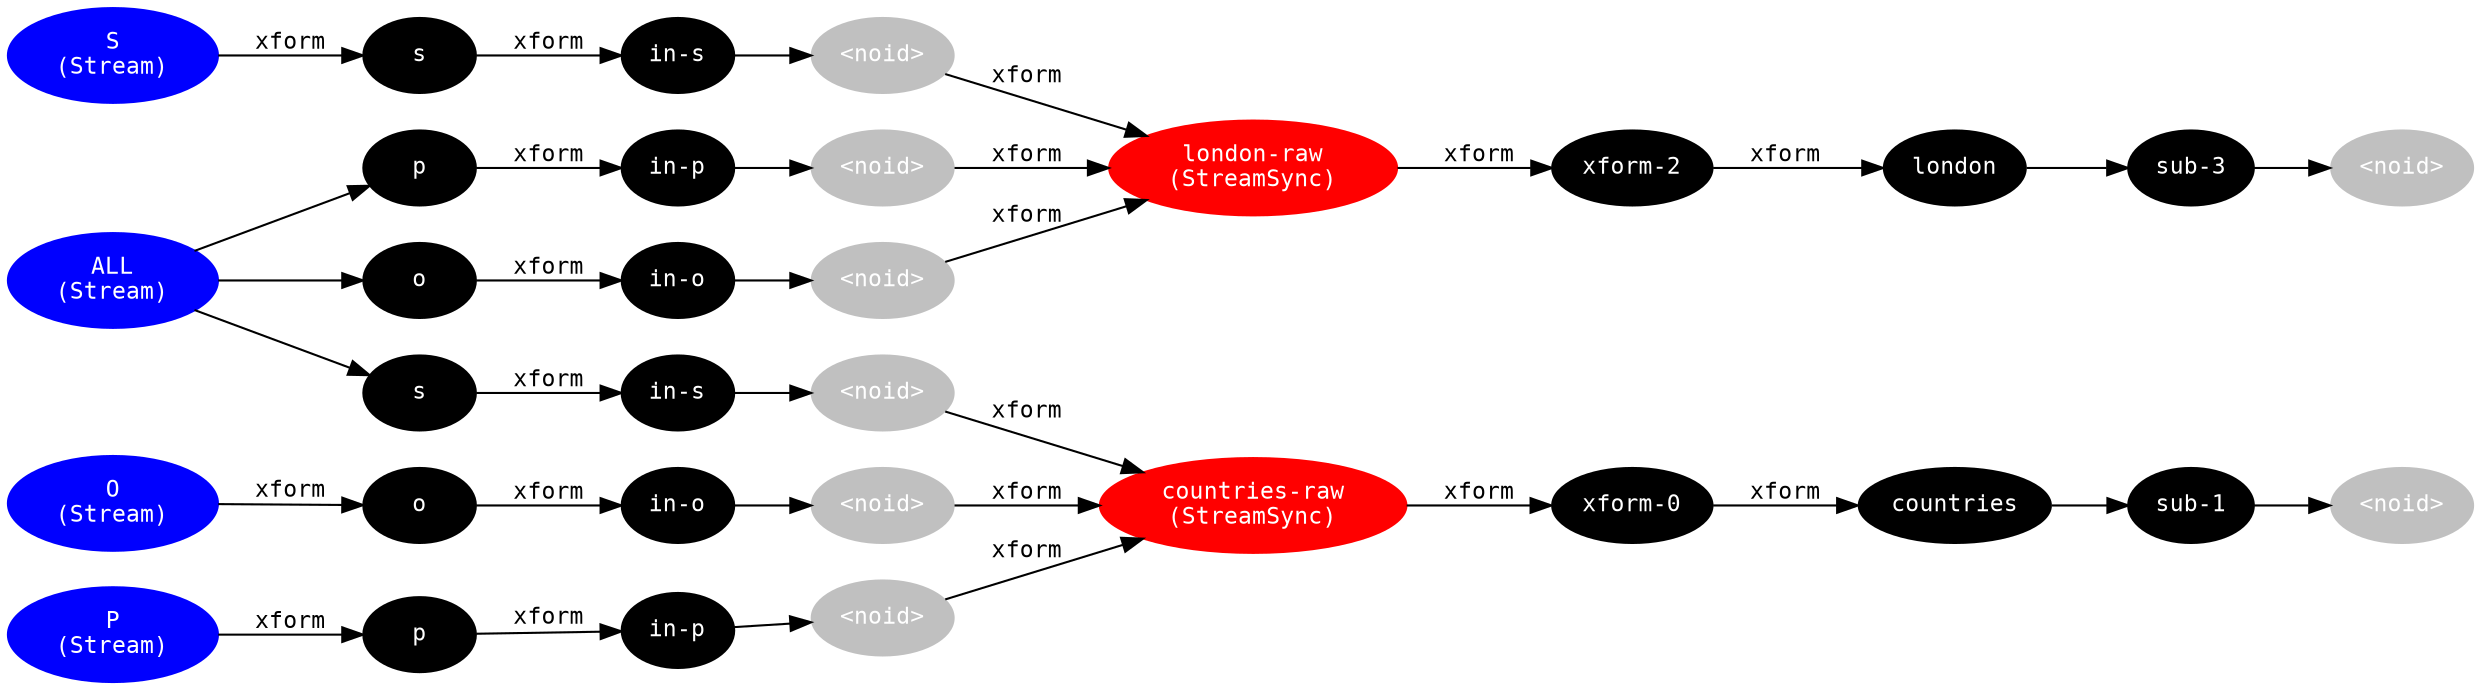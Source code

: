 digraph g {
rankdir=LR;
node[fontname=Inconsolata,fontsize=11,style=filled,fontcolor=white];
edge[fontname=Inconsolata,fontsize=11];
s0[label="S\n(Stream)", color=blue];
s1[label="s", color=black];
s2[label="in-s", color=black];
s3[label="<noid>", color=gray];
s4[label="london-raw\n(StreamSync)", color=red];
s5[label="xform-2", color=black];
s6[label="london", color=black];
s7[label="sub-3", color=black];
s8[label="<noid>", color=gray];
s9[label="P\n(Stream)", color=blue];
s10[label="p", color=black];
s11[label="in-p", color=black];
s12[label="<noid>", color=gray];
s13[label="countries-raw\n(StreamSync)", color=red];
s14[label="xform-0", color=black];
s15[label="countries", color=black];
s16[label="sub-1", color=black];
s17[label="<noid>", color=gray];
s18[label="O\n(Stream)", color=blue];
s19[label="o", color=black];
s20[label="in-o", color=black];
s21[label="<noid>", color=gray];
s22[label="ALL\n(Stream)", color=blue];
s23[label="s", color=black];
s24[label="in-s", color=black];
s25[label="<noid>", color=gray];
s26[label="p", color=black];
s27[label="in-p", color=black];
s28[label="<noid>", color=gray];
s29[label="o", color=black];
s30[label="in-o", color=black];
s31[label="<noid>", color=gray];
s7 -> s8;
s6 -> s7;
s5 -> s6[label="xform"];
s4 -> s5[label="xform"];
s3 -> s4[label="xform"];
s2 -> s3;
s1 -> s2[label="xform"];
s0 -> s1[label="xform"];
s16 -> s17;
s15 -> s16;
s14 -> s15[label="xform"];
s13 -> s14[label="xform"];
s12 -> s13[label="xform"];
s11 -> s12;
s10 -> s11[label="xform"];
s9 -> s10[label="xform"];
s21 -> s13[label="xform"];
s20 -> s21;
s19 -> s20[label="xform"];
s18 -> s19[label="xform"];
s25 -> s13[label="xform"];
s24 -> s25;
s23 -> s24[label="xform"];
s28 -> s4[label="xform"];
s27 -> s28;
s26 -> s27[label="xform"];
s31 -> s4[label="xform"];
s30 -> s31;
s29 -> s30[label="xform"];
s22 -> s23;
s22 -> s26;
s22 -> s29;
}